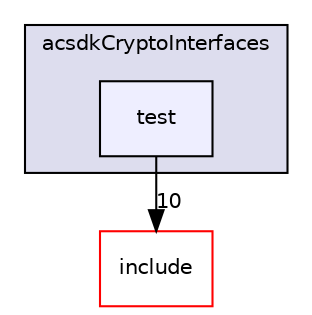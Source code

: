 digraph "/workplace/avs-device-sdk/core/Crypto/acsdkCryptoInterfaces/test/include/acsdkCryptoInterfaces/test" {
  compound=true
  node [ fontsize="10", fontname="Helvetica"];
  edge [ labelfontsize="10", labelfontname="Helvetica"];
  subgraph clusterdir_1b7b232caa661c59d515a3ea9fee57ef {
    graph [ bgcolor="#ddddee", pencolor="black", label="acsdkCryptoInterfaces" fontname="Helvetica", fontsize="10", URL="dir_1b7b232caa661c59d515a3ea9fee57ef.html"]
  dir_f54fa8b2900026aa10e32413cac59504 [shape=box, label="test", style="filled", fillcolor="#eeeeff", pencolor="black", URL="dir_f54fa8b2900026aa10e32413cac59504.html"];
  }
  dir_a9110d7f3e5a7b21a196c82bb4317433 [shape=box label="include" fillcolor="white" style="filled" color="red" URL="dir_a9110d7f3e5a7b21a196c82bb4317433.html"];
  dir_f54fa8b2900026aa10e32413cac59504->dir_a9110d7f3e5a7b21a196c82bb4317433 [headlabel="10", labeldistance=1.5 headhref="dir_000627_000622.html"];
}
